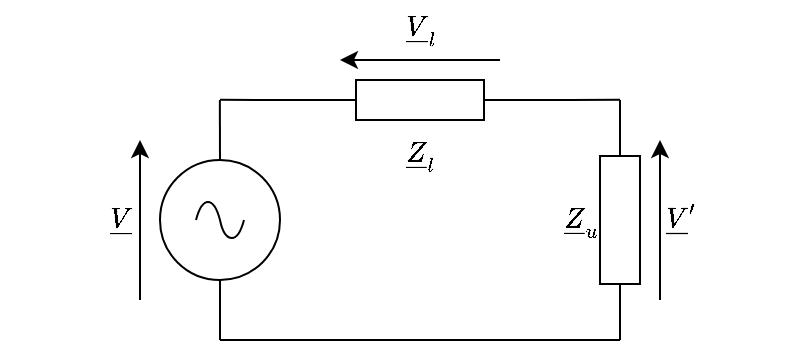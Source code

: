 <mxfile version="24.2.5" type="device">
  <diagram name="Page-1" id="fT8moRuMVl1moiT2wxyi">
    <mxGraphModel dx="478" dy="335" grid="1" gridSize="10" guides="1" tooltips="1" connect="1" arrows="1" fold="1" page="1" pageScale="1" pageWidth="850" pageHeight="1100" math="1" shadow="0">
      <root>
        <mxCell id="0" />
        <mxCell id="1" parent="0" />
        <mxCell id="aSwfAs5o_u90ElRS-Rul-5" style="edgeStyle=orthogonalEdgeStyle;rounded=0;orthogonalLoop=1;jettySize=auto;html=1;exitX=0;exitY=0.5;exitDx=0;exitDy=0;exitPerimeter=0;endArrow=none;endFill=0;" parent="1" source="aSwfAs5o_u90ElRS-Rul-1" edge="1">
          <mxGeometry relative="1" as="geometry">
            <mxPoint x="280.0" y="199.923" as="targetPoint" />
          </mxGeometry>
        </mxCell>
        <mxCell id="aSwfAs5o_u90ElRS-Rul-6" style="edgeStyle=orthogonalEdgeStyle;rounded=0;orthogonalLoop=1;jettySize=auto;html=1;exitX=1;exitY=0.5;exitDx=0;exitDy=0;exitPerimeter=0;endArrow=none;endFill=0;" parent="1" source="aSwfAs5o_u90ElRS-Rul-1" edge="1">
          <mxGeometry relative="1" as="geometry">
            <mxPoint x="480" y="199.923" as="targetPoint" />
          </mxGeometry>
        </mxCell>
        <mxCell id="aSwfAs5o_u90ElRS-Rul-1" value="$$\underline{Z}_l$$" style="pointerEvents=1;verticalLabelPosition=bottom;shadow=0;dashed=0;align=center;html=1;verticalAlign=top;shape=mxgraph.electrical.resistors.resistor_1;spacing=-7;" parent="1" vertex="1">
          <mxGeometry x="330" y="190" width="100" height="20" as="geometry" />
        </mxCell>
        <mxCell id="aSwfAs5o_u90ElRS-Rul-7" style="edgeStyle=orthogonalEdgeStyle;rounded=0;orthogonalLoop=1;jettySize=auto;html=1;exitX=0;exitY=0.5;exitDx=0;exitDy=0;exitPerimeter=0;endArrow=none;endFill=0;" parent="1" source="aSwfAs5o_u90ElRS-Rul-2" edge="1">
          <mxGeometry relative="1" as="geometry">
            <mxPoint x="480" y="200" as="targetPoint" />
          </mxGeometry>
        </mxCell>
        <mxCell id="aSwfAs5o_u90ElRS-Rul-8" style="edgeStyle=orthogonalEdgeStyle;rounded=0;orthogonalLoop=1;jettySize=auto;html=1;exitX=1;exitY=0.5;exitDx=0;exitDy=0;exitPerimeter=0;endArrow=none;endFill=0;" parent="1" source="aSwfAs5o_u90ElRS-Rul-2" edge="1">
          <mxGeometry relative="1" as="geometry">
            <mxPoint x="480" y="320" as="targetPoint" />
          </mxGeometry>
        </mxCell>
        <mxCell id="aSwfAs5o_u90ElRS-Rul-2" value="$$\underline{Z}_u$$" style="pointerEvents=1;verticalLabelPosition=middle;shadow=0;dashed=0;align=right;html=1;verticalAlign=middle;shape=mxgraph.electrical.resistors.resistor_1;direction=south;labelPosition=left;" parent="1" vertex="1">
          <mxGeometry x="470" y="210" width="20" height="100" as="geometry" />
        </mxCell>
        <mxCell id="aSwfAs5o_u90ElRS-Rul-4" style="edgeStyle=orthogonalEdgeStyle;rounded=0;orthogonalLoop=1;jettySize=auto;html=1;exitX=0.5;exitY=0;exitDx=0;exitDy=0;exitPerimeter=0;endArrow=none;endFill=0;" parent="1" source="aSwfAs5o_u90ElRS-Rul-3" edge="1">
          <mxGeometry relative="1" as="geometry">
            <mxPoint x="279.923" y="200" as="targetPoint" />
          </mxGeometry>
        </mxCell>
        <mxCell id="aSwfAs5o_u90ElRS-Rul-9" style="edgeStyle=orthogonalEdgeStyle;rounded=0;orthogonalLoop=1;jettySize=auto;html=1;endArrow=none;endFill=0;" parent="1" source="aSwfAs5o_u90ElRS-Rul-3" edge="1">
          <mxGeometry relative="1" as="geometry">
            <mxPoint x="280" y="320" as="targetPoint" />
          </mxGeometry>
        </mxCell>
        <mxCell id="aSwfAs5o_u90ElRS-Rul-3" value="" style="pointerEvents=1;verticalLabelPosition=bottom;shadow=0;dashed=0;align=center;html=1;verticalAlign=top;shape=mxgraph.electrical.signal_sources.source;aspect=fixed;points=[[0.5,0,0],[1,0.5,0],[0.5,1,0],[0,0.5,0]];elSignalType=ac;" parent="1" vertex="1">
          <mxGeometry x="250" y="230" width="60" height="60" as="geometry" />
        </mxCell>
        <mxCell id="aSwfAs5o_u90ElRS-Rul-10" value="" style="endArrow=none;html=1;rounded=0;" parent="1" edge="1">
          <mxGeometry width="50" height="50" relative="1" as="geometry">
            <mxPoint x="280" y="320" as="sourcePoint" />
            <mxPoint x="480" y="320" as="targetPoint" />
          </mxGeometry>
        </mxCell>
        <mxCell id="T3-wN9MscYpdBS6z6j-c-2" value="" style="endArrow=classic;html=1;rounded=0;" edge="1" parent="1">
          <mxGeometry width="50" height="50" relative="1" as="geometry">
            <mxPoint x="240" y="300" as="sourcePoint" />
            <mxPoint x="240" y="220" as="targetPoint" />
          </mxGeometry>
        </mxCell>
        <mxCell id="T3-wN9MscYpdBS6z6j-c-3" value="$$\underline{V}$$" style="text;html=1;align=center;verticalAlign=middle;resizable=0;points=[];autosize=1;strokeColor=none;fillColor=none;" vertex="1" parent="1">
          <mxGeometry x="170" y="245" width="120" height="30" as="geometry" />
        </mxCell>
        <mxCell id="T3-wN9MscYpdBS6z6j-c-4" value="" style="endArrow=classic;html=1;rounded=0;" edge="1" parent="1">
          <mxGeometry width="50" height="50" relative="1" as="geometry">
            <mxPoint x="420" y="180" as="sourcePoint" />
            <mxPoint x="340" y="180" as="targetPoint" />
          </mxGeometry>
        </mxCell>
        <mxCell id="T3-wN9MscYpdBS6z6j-c-5" value="$$\underline{V}_l$$" style="text;html=1;align=center;verticalAlign=middle;resizable=0;points=[];autosize=1;strokeColor=none;fillColor=none;" vertex="1" parent="1">
          <mxGeometry x="315" y="150" width="130" height="30" as="geometry" />
        </mxCell>
        <mxCell id="T3-wN9MscYpdBS6z6j-c-6" value="" style="endArrow=classic;html=1;rounded=0;" edge="1" parent="1">
          <mxGeometry width="50" height="50" relative="1" as="geometry">
            <mxPoint x="500" y="300" as="sourcePoint" />
            <mxPoint x="500" y="220" as="targetPoint" />
          </mxGeometry>
        </mxCell>
        <mxCell id="T3-wN9MscYpdBS6z6j-c-7" value="$$\underline{V}&#39;$$" style="text;html=1;align=center;verticalAlign=middle;resizable=0;points=[];autosize=1;strokeColor=none;fillColor=none;" vertex="1" parent="1">
          <mxGeometry x="450" y="245" width="120" height="30" as="geometry" />
        </mxCell>
      </root>
    </mxGraphModel>
  </diagram>
</mxfile>
